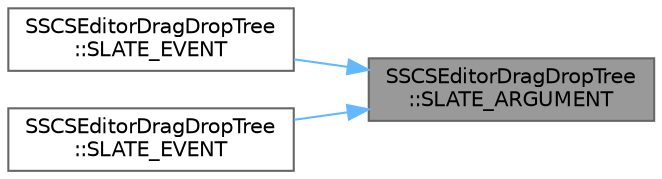 digraph "SSCSEditorDragDropTree::SLATE_ARGUMENT"
{
 // INTERACTIVE_SVG=YES
 // LATEX_PDF_SIZE
  bgcolor="transparent";
  edge [fontname=Helvetica,fontsize=10,labelfontname=Helvetica,labelfontsize=10];
  node [fontname=Helvetica,fontsize=10,shape=box,height=0.2,width=0.4];
  rankdir="RL";
  Node1 [id="Node000001",label="SSCSEditorDragDropTree\l::SLATE_ARGUMENT",height=0.2,width=0.4,color="gray40", fillcolor="grey60", style="filled", fontcolor="black",tooltip=" "];
  Node1 -> Node2 [id="edge1_Node000001_Node000002",dir="back",color="steelblue1",style="solid",tooltip=" "];
  Node2 [id="Node000002",label="SSCSEditorDragDropTree\l::SLATE_EVENT",height=0.2,width=0.4,color="grey40", fillcolor="white", style="filled",URL="$d0/d33/classSSCSEditorDragDropTree.html#aa4039bddcd56657f9d507aeef7c80010",tooltip=" "];
  Node1 -> Node3 [id="edge2_Node000001_Node000003",dir="back",color="steelblue1",style="solid",tooltip=" "];
  Node3 [id="Node000003",label="SSCSEditorDragDropTree\l::SLATE_EVENT",height=0.2,width=0.4,color="grey40", fillcolor="white", style="filled",URL="$d0/d33/classSSCSEditorDragDropTree.html#a12af95e31f6c3e96c723219455bb6e8c",tooltip=" "];
}
